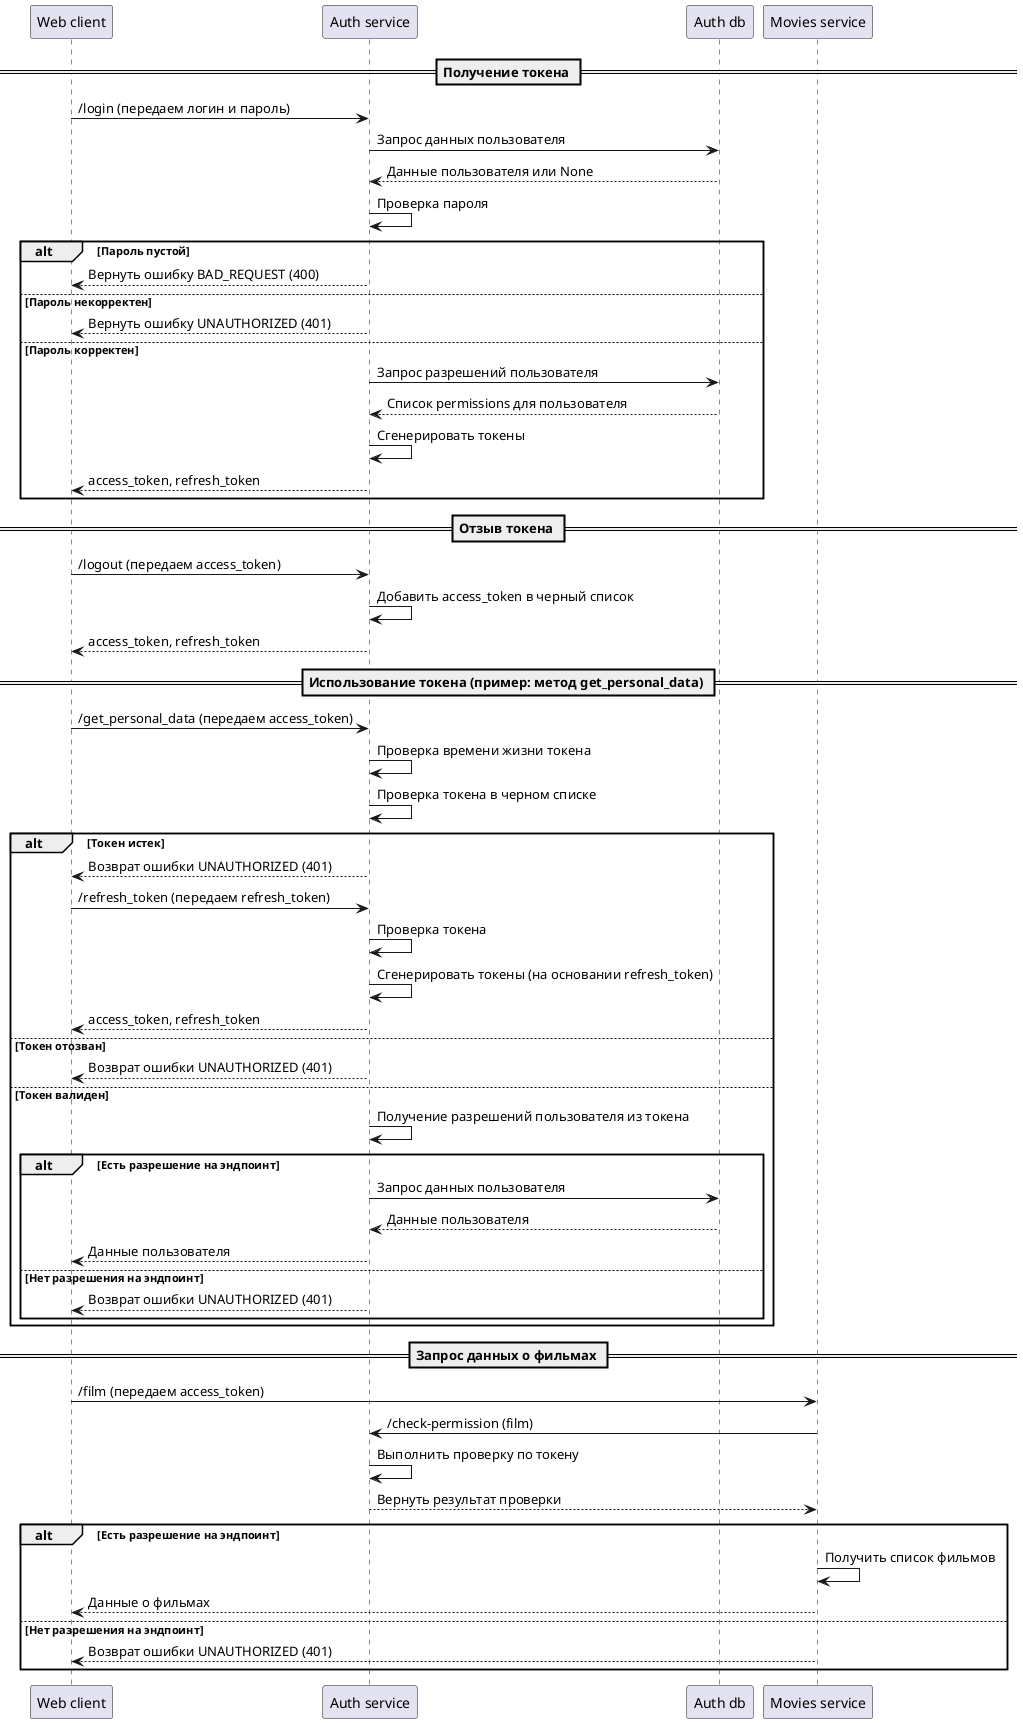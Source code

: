 @startuml
== Получение токена ==

participant "Web client" as WebClient
participant "Auth service" as AuthService
participant "Auth db" as AuthDB
participant "Movies service" as Movies

WebClient -> AuthService: /login (передаем логин и пароль)
AuthService -> AuthDB: Запрос данных пользователя
AuthDB --> AuthService: Данные пользователя или None
AuthService -> AuthService: Проверка пароля
alt Пароль пустой
    WebClient <-- AuthService : Вернуть ошибку BAD_REQUEST (400)
else Пароль некорректен
    WebClient <-- AuthService : Вернуть ошибку UNAUTHORIZED (401)
else Пароль корректен
    AuthService -> AuthDB: Запрос разрешений пользователя
    AuthDB --> AuthService: Список permissions для пользователя
    AuthService -> AuthService: Сгенерировать токены
    AuthService --> WebClient: access_token, refresh_token
end

== Отзыв токена ==

WebClient -> AuthService: /logout (передаем access_token)
AuthService -> AuthService: Добавить access_token в черный список
AuthService --> WebClient: access_token, refresh_token

== Использование токена (пример: метод get_personal_data) ==

WebClient -> AuthService: /get_personal_data (передаем access_token)
AuthService -> AuthService: Проверка времени жизни токена
AuthService -> AuthService: Проверка токена в черном списке
alt Токен истек
    AuthService --> WebClient: Возврат ошибки UNAUTHORIZED (401)
    WebClient -> AuthService: /refresh_token (передаем refresh_token)
    AuthService -> AuthService: Проверка токена
    AuthService -> AuthService: Сгенерировать токены (на основании refresh_token)
    AuthService --> WebClient: access_token, refresh_token
else Токен отозван
    AuthService --> WebClient: Возврат ошибки UNAUTHORIZED (401)
else Токен валиден
    AuthService -> AuthService: Получение разрешений пользователя из токена
    alt Есть разрешение на эндпоинт
        AuthService -> AuthDB: Запрос данных пользователя
        AuthDB --> AuthService: Данные пользователя
        AuthService --> WebClient: Данные пользователя
    else Нет разрешения на эндпоинт
        AuthService --> WebClient: Возврат ошибки UNAUTHORIZED (401)
    end
end

== Запрос данных о фильмах ==

WebClient -> Movies: /film (передаем access_token)
Movies -> AuthService: /check-permission (film)
AuthService -> AuthService: Выполнить проверку по токену
AuthService --> Movies: Вернуть результат проверки
alt Есть разрешение на эндпоинт
    Movies -> Movies: Получить список фильмов
    Movies --> WebClient: Данные о фильмах
else Нет разрешения на эндпоинт
    Movies --> WebClient: Возврат ошибки UNAUTHORIZED (401)
end

@enduml
